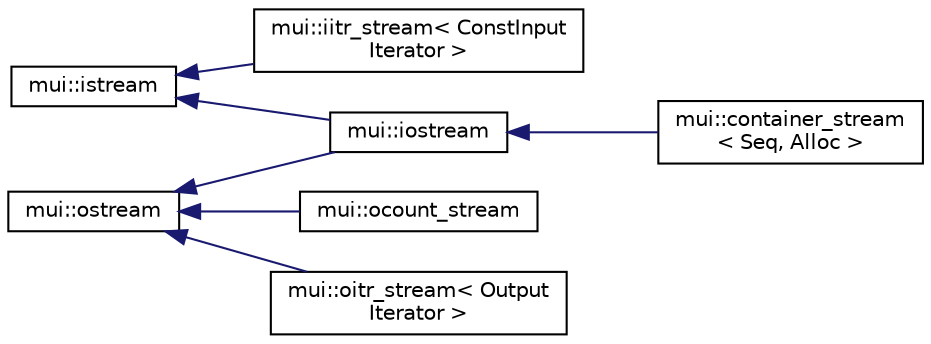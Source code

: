 digraph "Graphical Class Hierarchy"
{
 // LATEX_PDF_SIZE
  edge [fontname="Helvetica",fontsize="10",labelfontname="Helvetica",labelfontsize="10"];
  node [fontname="Helvetica",fontsize="10",shape=record];
  rankdir="LR";
  Node111 [label="mui::istream",height=0.2,width=0.4,color="black", fillcolor="white", style="filled",URL="$classmui_1_1istream.html",tooltip=" "];
  Node111 -> Node112 [dir="back",color="midnightblue",fontsize="10",style="solid",fontname="Helvetica"];
  Node112 [label="mui::iitr_stream\< ConstInput\lIterator \>",height=0.2,width=0.4,color="black", fillcolor="white", style="filled",URL="$classmui_1_1iitr__stream.html",tooltip=" "];
  Node111 -> Node1 [dir="back",color="midnightblue",fontsize="10",style="solid",fontname="Helvetica"];
  Node1 [label="mui::iostream",height=0.2,width=0.4,color="black", fillcolor="white", style="filled",URL="$classmui_1_1iostream.html",tooltip=" "];
  Node1 -> Node2 [dir="back",color="midnightblue",fontsize="10",style="solid",fontname="Helvetica"];
  Node2 [label="mui::container_stream\l\< Seq, Alloc \>",height=0.2,width=0.4,color="black", fillcolor="white", style="filled",URL="$classmui_1_1container__stream.html",tooltip=" "];
  Node0 [label="mui::ostream",height=0.2,width=0.4,color="black", fillcolor="white", style="filled",URL="$classmui_1_1ostream.html",tooltip=" "];
  Node0 -> Node1 [dir="back",color="midnightblue",fontsize="10",style="solid",fontname="Helvetica"];
  Node0 -> Node3 [dir="back",color="midnightblue",fontsize="10",style="solid",fontname="Helvetica"];
  Node3 [label="mui::ocount_stream",height=0.2,width=0.4,color="black", fillcolor="white", style="filled",URL="$classmui_1_1ocount__stream.html",tooltip=" "];
  Node0 -> Node4 [dir="back",color="midnightblue",fontsize="10",style="solid",fontname="Helvetica"];
  Node4 [label="mui::oitr_stream\< Output\lIterator \>",height=0.2,width=0.4,color="black", fillcolor="white", style="filled",URL="$classmui_1_1oitr__stream.html",tooltip=" "];
}
